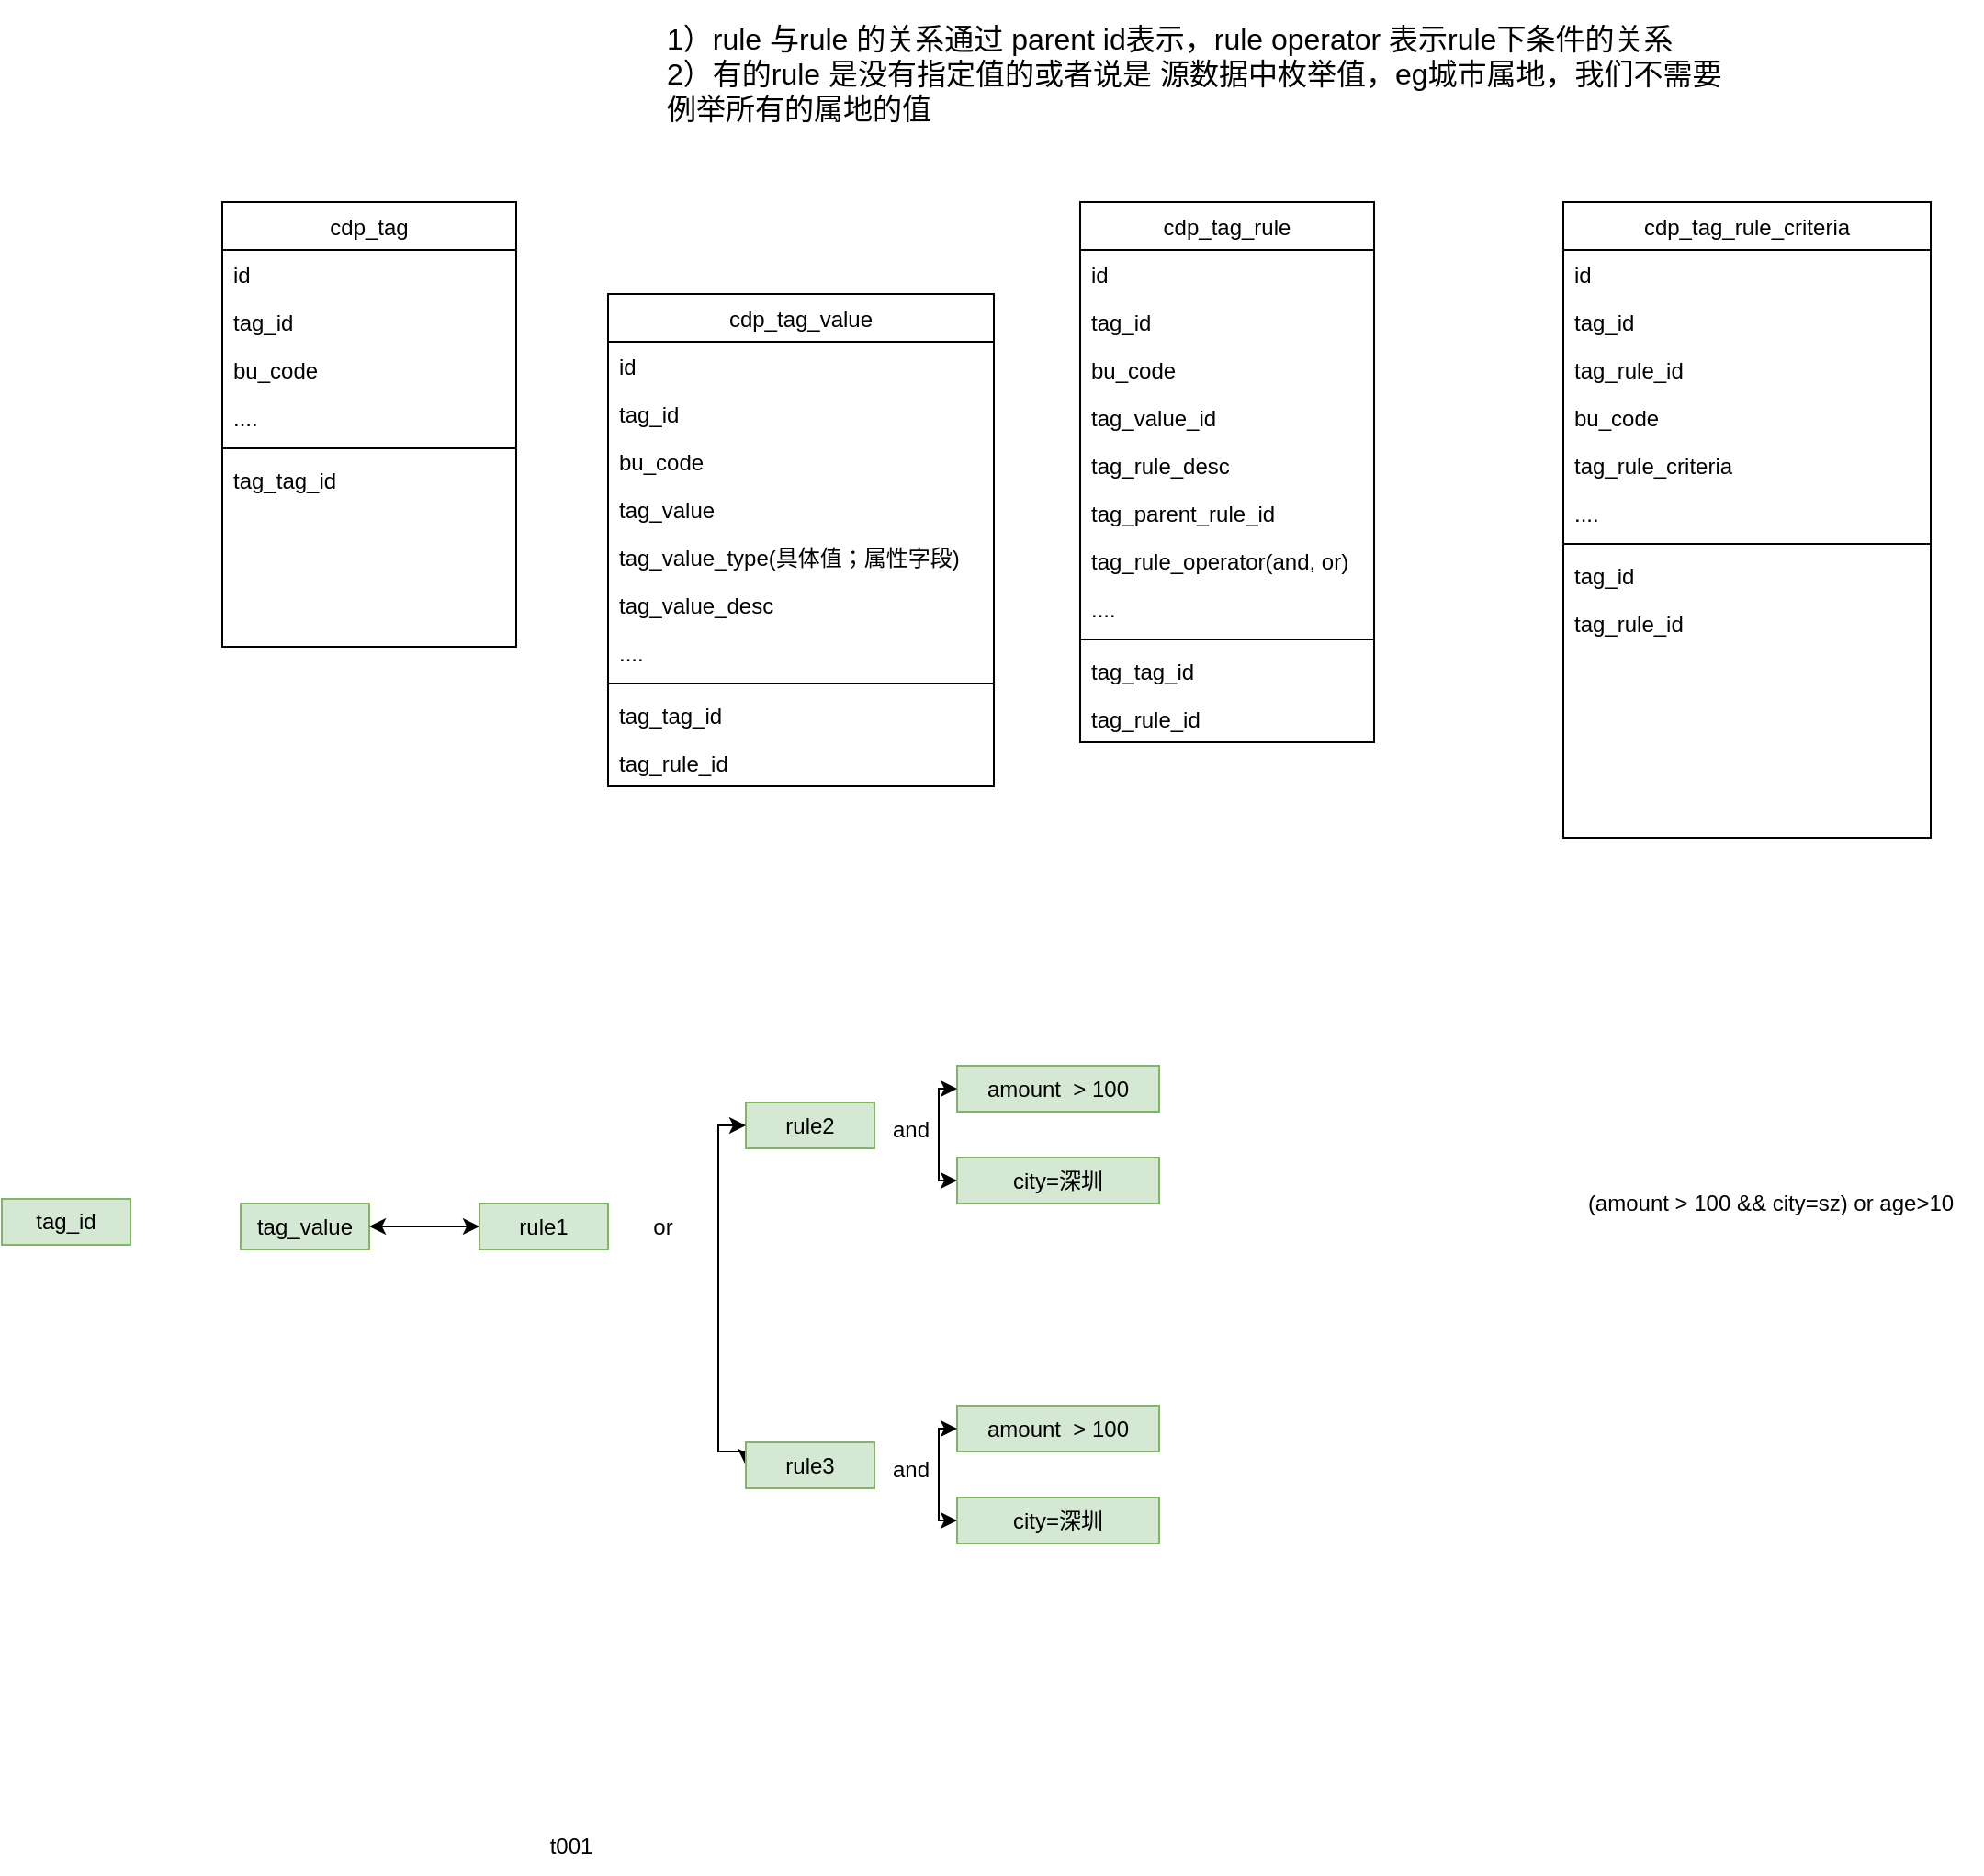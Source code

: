 <mxfile version="20.6.0" type="github">
  <diagram id="55nV3wp0DDrJXH3DKlOT" name="第 1 页">
    <mxGraphModel dx="191" dy="695" grid="1" gridSize="10" guides="1" tooltips="1" connect="1" arrows="1" fold="1" page="1" pageScale="1" pageWidth="827" pageHeight="1169" math="0" shadow="0">
      <root>
        <mxCell id="0" />
        <mxCell id="1" parent="0" />
        <mxCell id="5FODYw-CnhGu1oXVfSif-1" value="cdp_tag_rule" style="swimlane;fontStyle=0;align=center;verticalAlign=top;childLayout=stackLayout;horizontal=1;startSize=26;horizontalStack=0;resizeParent=1;resizeLast=0;collapsible=1;marginBottom=0;rounded=0;shadow=0;strokeWidth=1;" parent="1" vertex="1">
          <mxGeometry x="1577" y="130" width="160" height="294" as="geometry">
            <mxRectangle x="550" y="140" width="160" height="26" as="alternateBounds" />
          </mxGeometry>
        </mxCell>
        <mxCell id="5FODYw-CnhGu1oXVfSif-2" value="id" style="text;align=left;verticalAlign=top;spacingLeft=4;spacingRight=4;overflow=hidden;rotatable=0;points=[[0,0.5],[1,0.5]];portConstraint=eastwest;rounded=0;shadow=0;html=0;" parent="5FODYw-CnhGu1oXVfSif-1" vertex="1">
          <mxGeometry y="26" width="160" height="26" as="geometry" />
        </mxCell>
        <mxCell id="5FODYw-CnhGu1oXVfSif-3" value="tag_id" style="text;align=left;verticalAlign=top;spacingLeft=4;spacingRight=4;overflow=hidden;rotatable=0;points=[[0,0.5],[1,0.5]];portConstraint=eastwest;rounded=0;shadow=0;html=0;" parent="5FODYw-CnhGu1oXVfSif-1" vertex="1">
          <mxGeometry y="52" width="160" height="26" as="geometry" />
        </mxCell>
        <mxCell id="5FODYw-CnhGu1oXVfSif-4" value="bu_code" style="text;align=left;verticalAlign=top;spacingLeft=4;spacingRight=4;overflow=hidden;rotatable=0;points=[[0,0.5],[1,0.5]];portConstraint=eastwest;rounded=0;shadow=0;html=0;" parent="5FODYw-CnhGu1oXVfSif-1" vertex="1">
          <mxGeometry y="78" width="160" height="26" as="geometry" />
        </mxCell>
        <mxCell id="5FODYw-CnhGu1oXVfSif-5" value="tag_value_id" style="text;align=left;verticalAlign=top;spacingLeft=4;spacingRight=4;overflow=hidden;rotatable=0;points=[[0,0.5],[1,0.5]];portConstraint=eastwest;rounded=0;shadow=0;html=0;" parent="5FODYw-CnhGu1oXVfSif-1" vertex="1">
          <mxGeometry y="104" width="160" height="26" as="geometry" />
        </mxCell>
        <mxCell id="5FODYw-CnhGu1oXVfSif-6" value="tag_rule_desc" style="text;align=left;verticalAlign=top;spacingLeft=4;spacingRight=4;overflow=hidden;rotatable=0;points=[[0,0.5],[1,0.5]];portConstraint=eastwest;rounded=0;shadow=0;html=0;" parent="5FODYw-CnhGu1oXVfSif-1" vertex="1">
          <mxGeometry y="130" width="160" height="26" as="geometry" />
        </mxCell>
        <mxCell id="5FODYw-CnhGu1oXVfSif-50" value="tag_parent_rule_id" style="text;align=left;verticalAlign=top;spacingLeft=4;spacingRight=4;overflow=hidden;rotatable=0;points=[[0,0.5],[1,0.5]];portConstraint=eastwest;rounded=0;shadow=0;html=0;" parent="5FODYw-CnhGu1oXVfSif-1" vertex="1">
          <mxGeometry y="156" width="160" height="26" as="geometry" />
        </mxCell>
        <mxCell id="5FODYw-CnhGu1oXVfSif-34" value="tag_rule_operator(and, or)" style="text;align=left;verticalAlign=top;spacingLeft=4;spacingRight=4;overflow=hidden;rotatable=0;points=[[0,0.5],[1,0.5]];portConstraint=eastwest;rounded=0;shadow=0;html=0;" parent="5FODYw-CnhGu1oXVfSif-1" vertex="1">
          <mxGeometry y="182" width="160" height="26" as="geometry" />
        </mxCell>
        <mxCell id="5FODYw-CnhGu1oXVfSif-7" value="...." style="text;align=left;verticalAlign=top;spacingLeft=4;spacingRight=4;overflow=hidden;rotatable=0;points=[[0,0.5],[1,0.5]];portConstraint=eastwest;rounded=0;shadow=0;html=0;" parent="5FODYw-CnhGu1oXVfSif-1" vertex="1">
          <mxGeometry y="208" width="160" height="26" as="geometry" />
        </mxCell>
        <mxCell id="5FODYw-CnhGu1oXVfSif-8" value="" style="line;html=1;strokeWidth=1;align=left;verticalAlign=middle;spacingTop=-1;spacingLeft=3;spacingRight=3;rotatable=0;labelPosition=right;points=[];portConstraint=eastwest;" parent="5FODYw-CnhGu1oXVfSif-1" vertex="1">
          <mxGeometry y="234" width="160" height="8" as="geometry" />
        </mxCell>
        <mxCell id="5FODYw-CnhGu1oXVfSif-9" value="tag_tag_id" style="text;align=left;verticalAlign=top;spacingLeft=4;spacingRight=4;overflow=hidden;rotatable=0;points=[[0,0.5],[1,0.5]];portConstraint=eastwest;" parent="5FODYw-CnhGu1oXVfSif-1" vertex="1">
          <mxGeometry y="242" width="160" height="26" as="geometry" />
        </mxCell>
        <mxCell id="5FODYw-CnhGu1oXVfSif-10" value="tag_rule_id" style="text;align=left;verticalAlign=top;spacingLeft=4;spacingRight=4;overflow=hidden;rotatable=0;points=[[0,0.5],[1,0.5]];portConstraint=eastwest;" parent="5FODYw-CnhGu1oXVfSif-1" vertex="1">
          <mxGeometry y="268" width="160" height="26" as="geometry" />
        </mxCell>
        <mxCell id="5FODYw-CnhGu1oXVfSif-11" value="cdp_tag_rule_criteria" style="swimlane;fontStyle=0;align=center;verticalAlign=top;childLayout=stackLayout;horizontal=1;startSize=26;horizontalStack=0;resizeParent=1;resizeLast=0;collapsible=1;marginBottom=0;rounded=0;shadow=0;strokeWidth=1;" parent="1" vertex="1">
          <mxGeometry x="1840" y="130" width="200" height="346" as="geometry">
            <mxRectangle x="550" y="140" width="160" height="26" as="alternateBounds" />
          </mxGeometry>
        </mxCell>
        <mxCell id="5FODYw-CnhGu1oXVfSif-12" value="id" style="text;align=left;verticalAlign=top;spacingLeft=4;spacingRight=4;overflow=hidden;rotatable=0;points=[[0,0.5],[1,0.5]];portConstraint=eastwest;rounded=0;shadow=0;html=0;" parent="5FODYw-CnhGu1oXVfSif-11" vertex="1">
          <mxGeometry y="26" width="200" height="26" as="geometry" />
        </mxCell>
        <mxCell id="5FODYw-CnhGu1oXVfSif-13" value="tag_id" style="text;align=left;verticalAlign=top;spacingLeft=4;spacingRight=4;overflow=hidden;rotatable=0;points=[[0,0.5],[1,0.5]];portConstraint=eastwest;rounded=0;shadow=0;html=0;" parent="5FODYw-CnhGu1oXVfSif-11" vertex="1">
          <mxGeometry y="52" width="200" height="26" as="geometry" />
        </mxCell>
        <mxCell id="5FODYw-CnhGu1oXVfSif-14" value="tag_rule_id" style="text;align=left;verticalAlign=top;spacingLeft=4;spacingRight=4;overflow=hidden;rotatable=0;points=[[0,0.5],[1,0.5]];portConstraint=eastwest;rounded=0;shadow=0;html=0;" parent="5FODYw-CnhGu1oXVfSif-11" vertex="1">
          <mxGeometry y="78" width="200" height="26" as="geometry" />
        </mxCell>
        <mxCell id="5FODYw-CnhGu1oXVfSif-15" value="bu_code" style="text;align=left;verticalAlign=top;spacingLeft=4;spacingRight=4;overflow=hidden;rotatable=0;points=[[0,0.5],[1,0.5]];portConstraint=eastwest;rounded=0;shadow=0;html=0;" parent="5FODYw-CnhGu1oXVfSif-11" vertex="1">
          <mxGeometry y="104" width="200" height="26" as="geometry" />
        </mxCell>
        <mxCell id="5FODYw-CnhGu1oXVfSif-17" value="tag_rule_criteria" style="text;align=left;verticalAlign=top;spacingLeft=4;spacingRight=4;overflow=hidden;rotatable=0;points=[[0,0.5],[1,0.5]];portConstraint=eastwest;rounded=0;shadow=0;html=0;" parent="5FODYw-CnhGu1oXVfSif-11" vertex="1">
          <mxGeometry y="130" width="200" height="26" as="geometry" />
        </mxCell>
        <mxCell id="5FODYw-CnhGu1oXVfSif-18" value="...." style="text;align=left;verticalAlign=top;spacingLeft=4;spacingRight=4;overflow=hidden;rotatable=0;points=[[0,0.5],[1,0.5]];portConstraint=eastwest;rounded=0;shadow=0;html=0;" parent="5FODYw-CnhGu1oXVfSif-11" vertex="1">
          <mxGeometry y="156" width="200" height="26" as="geometry" />
        </mxCell>
        <mxCell id="5FODYw-CnhGu1oXVfSif-19" value="" style="line;html=1;strokeWidth=1;align=left;verticalAlign=middle;spacingTop=-1;spacingLeft=3;spacingRight=3;rotatable=0;labelPosition=right;points=[];portConstraint=eastwest;" parent="5FODYw-CnhGu1oXVfSif-11" vertex="1">
          <mxGeometry y="182" width="200" height="8" as="geometry" />
        </mxCell>
        <mxCell id="5FODYw-CnhGu1oXVfSif-20" value="tag_id" style="text;align=left;verticalAlign=top;spacingLeft=4;spacingRight=4;overflow=hidden;rotatable=0;points=[[0,0.5],[1,0.5]];portConstraint=eastwest;" parent="5FODYw-CnhGu1oXVfSif-11" vertex="1">
          <mxGeometry y="190" width="200" height="26" as="geometry" />
        </mxCell>
        <mxCell id="5FODYw-CnhGu1oXVfSif-21" value="tag_rule_id" style="text;align=left;verticalAlign=top;spacingLeft=4;spacingRight=4;overflow=hidden;rotatable=0;points=[[0,0.5],[1,0.5]];portConstraint=eastwest;" parent="5FODYw-CnhGu1oXVfSif-11" vertex="1">
          <mxGeometry y="216" width="200" height="26" as="geometry" />
        </mxCell>
        <mxCell id="5FODYw-CnhGu1oXVfSif-23" value="cdp_tag_value" style="swimlane;fontStyle=0;align=center;verticalAlign=top;childLayout=stackLayout;horizontal=1;startSize=26;horizontalStack=0;resizeParent=1;resizeLast=0;collapsible=1;marginBottom=0;rounded=0;shadow=0;strokeWidth=1;" parent="1" vertex="1">
          <mxGeometry x="1320" y="180" width="210" height="268" as="geometry">
            <mxRectangle x="550" y="140" width="160" height="26" as="alternateBounds" />
          </mxGeometry>
        </mxCell>
        <mxCell id="5FODYw-CnhGu1oXVfSif-24" value="id" style="text;align=left;verticalAlign=top;spacingLeft=4;spacingRight=4;overflow=hidden;rotatable=0;points=[[0,0.5],[1,0.5]];portConstraint=eastwest;rounded=0;shadow=0;html=0;" parent="5FODYw-CnhGu1oXVfSif-23" vertex="1">
          <mxGeometry y="26" width="210" height="26" as="geometry" />
        </mxCell>
        <mxCell id="5FODYw-CnhGu1oXVfSif-25" value="tag_id" style="text;align=left;verticalAlign=top;spacingLeft=4;spacingRight=4;overflow=hidden;rotatable=0;points=[[0,0.5],[1,0.5]];portConstraint=eastwest;rounded=0;shadow=0;html=0;" parent="5FODYw-CnhGu1oXVfSif-23" vertex="1">
          <mxGeometry y="52" width="210" height="26" as="geometry" />
        </mxCell>
        <mxCell id="5FODYw-CnhGu1oXVfSif-26" value="bu_code" style="text;align=left;verticalAlign=top;spacingLeft=4;spacingRight=4;overflow=hidden;rotatable=0;points=[[0,0.5],[1,0.5]];portConstraint=eastwest;rounded=0;shadow=0;html=0;" parent="5FODYw-CnhGu1oXVfSif-23" vertex="1">
          <mxGeometry y="78" width="210" height="26" as="geometry" />
        </mxCell>
        <mxCell id="5FODYw-CnhGu1oXVfSif-27" value="tag_value" style="text;align=left;verticalAlign=top;spacingLeft=4;spacingRight=4;overflow=hidden;rotatable=0;points=[[0,0.5],[1,0.5]];portConstraint=eastwest;rounded=0;shadow=0;html=0;" parent="5FODYw-CnhGu1oXVfSif-23" vertex="1">
          <mxGeometry y="104" width="210" height="26" as="geometry" />
        </mxCell>
        <mxCell id="5FODYw-CnhGu1oXVfSif-81" value="tag_value_type(具体值；属性字段)" style="text;align=left;verticalAlign=top;spacingLeft=4;spacingRight=4;overflow=hidden;rotatable=0;points=[[0,0.5],[1,0.5]];portConstraint=eastwest;rounded=0;shadow=0;html=0;" parent="5FODYw-CnhGu1oXVfSif-23" vertex="1">
          <mxGeometry y="130" width="210" height="26" as="geometry" />
        </mxCell>
        <mxCell id="5FODYw-CnhGu1oXVfSif-28" value="tag_value_desc" style="text;align=left;verticalAlign=top;spacingLeft=4;spacingRight=4;overflow=hidden;rotatable=0;points=[[0,0.5],[1,0.5]];portConstraint=eastwest;rounded=0;shadow=0;html=0;" parent="5FODYw-CnhGu1oXVfSif-23" vertex="1">
          <mxGeometry y="156" width="210" height="26" as="geometry" />
        </mxCell>
        <mxCell id="5FODYw-CnhGu1oXVfSif-29" value="...." style="text;align=left;verticalAlign=top;spacingLeft=4;spacingRight=4;overflow=hidden;rotatable=0;points=[[0,0.5],[1,0.5]];portConstraint=eastwest;rounded=0;shadow=0;html=0;" parent="5FODYw-CnhGu1oXVfSif-23" vertex="1">
          <mxGeometry y="182" width="210" height="26" as="geometry" />
        </mxCell>
        <mxCell id="5FODYw-CnhGu1oXVfSif-30" value="" style="line;html=1;strokeWidth=1;align=left;verticalAlign=middle;spacingTop=-1;spacingLeft=3;spacingRight=3;rotatable=0;labelPosition=right;points=[];portConstraint=eastwest;" parent="5FODYw-CnhGu1oXVfSif-23" vertex="1">
          <mxGeometry y="208" width="210" height="8" as="geometry" />
        </mxCell>
        <mxCell id="5FODYw-CnhGu1oXVfSif-31" value="tag_tag_id" style="text;align=left;verticalAlign=top;spacingLeft=4;spacingRight=4;overflow=hidden;rotatable=0;points=[[0,0.5],[1,0.5]];portConstraint=eastwest;" parent="5FODYw-CnhGu1oXVfSif-23" vertex="1">
          <mxGeometry y="216" width="210" height="26" as="geometry" />
        </mxCell>
        <mxCell id="5FODYw-CnhGu1oXVfSif-32" value="tag_rule_id" style="text;align=left;verticalAlign=top;spacingLeft=4;spacingRight=4;overflow=hidden;rotatable=0;points=[[0,0.5],[1,0.5]];portConstraint=eastwest;" parent="5FODYw-CnhGu1oXVfSif-23" vertex="1">
          <mxGeometry y="242" width="210" height="26" as="geometry" />
        </mxCell>
        <mxCell id="5FODYw-CnhGu1oXVfSif-51" value="rule2" style="text;html=1;strokeColor=#82b366;fillColor=#d5e8d4;align=center;verticalAlign=middle;whiteSpace=wrap;rounded=0;" parent="1" vertex="1">
          <mxGeometry x="1395" y="620" width="70" height="25" as="geometry" />
        </mxCell>
        <mxCell id="5FODYw-CnhGu1oXVfSif-52" value="amount &amp;nbsp;&amp;gt; 100" style="text;html=1;strokeColor=#82b366;fillColor=#d5e8d4;align=center;verticalAlign=middle;whiteSpace=wrap;rounded=0;" parent="1" vertex="1">
          <mxGeometry x="1510" y="600" width="110" height="25" as="geometry" />
        </mxCell>
        <mxCell id="5FODYw-CnhGu1oXVfSif-53" value="city=深圳" style="text;html=1;strokeColor=#82b366;fillColor=#d5e8d4;align=center;verticalAlign=middle;whiteSpace=wrap;rounded=0;" parent="1" vertex="1">
          <mxGeometry x="1510" y="650" width="110" height="25" as="geometry" />
        </mxCell>
        <mxCell id="5FODYw-CnhGu1oXVfSif-54" value="" style="endArrow=classic;startArrow=classic;html=1;rounded=0;edgeStyle=orthogonalEdgeStyle;exitX=0;exitY=0.5;exitDx=0;exitDy=0;entryX=0;entryY=0.5;entryDx=0;entryDy=0;" parent="1" source="5FODYw-CnhGu1oXVfSif-53" target="5FODYw-CnhGu1oXVfSif-52" edge="1">
          <mxGeometry width="50" height="50" relative="1" as="geometry">
            <mxPoint x="1470" y="650" as="sourcePoint" />
            <mxPoint x="1520" y="600" as="targetPoint" />
          </mxGeometry>
        </mxCell>
        <mxCell id="5FODYw-CnhGu1oXVfSif-55" value="and" style="text;html=1;strokeColor=none;fillColor=none;align=center;verticalAlign=middle;whiteSpace=wrap;rounded=0;" parent="1" vertex="1">
          <mxGeometry x="1455" y="620" width="60" height="30" as="geometry" />
        </mxCell>
        <mxCell id="5FODYw-CnhGu1oXVfSif-57" value="" style="endArrow=classic;startArrow=classic;html=1;rounded=0;entryX=0;entryY=0.5;entryDx=0;entryDy=0;edgeStyle=orthogonalEdgeStyle;exitX=0;exitY=0.5;exitDx=0;exitDy=0;" parent="1" source="5FODYw-CnhGu1oXVfSif-64" target="5FODYw-CnhGu1oXVfSif-51" edge="1">
          <mxGeometry width="50" height="50" relative="1" as="geometry">
            <mxPoint x="1380" y="680" as="sourcePoint" />
            <mxPoint x="1430" y="630" as="targetPoint" />
            <Array as="points">
              <mxPoint x="1395" y="810" />
              <mxPoint x="1380" y="810" />
              <mxPoint x="1380" y="633" />
            </Array>
          </mxGeometry>
        </mxCell>
        <mxCell id="5FODYw-CnhGu1oXVfSif-58" value="rule1" style="text;html=1;strokeColor=#82b366;fillColor=#d5e8d4;align=center;verticalAlign=middle;whiteSpace=wrap;rounded=0;" parent="1" vertex="1">
          <mxGeometry x="1250" y="675" width="70" height="25" as="geometry" />
        </mxCell>
        <mxCell id="5FODYw-CnhGu1oXVfSif-59" value="or" style="text;html=1;strokeColor=none;fillColor=none;align=center;verticalAlign=middle;whiteSpace=wrap;rounded=0;" parent="1" vertex="1">
          <mxGeometry x="1320" y="672.5" width="60" height="30" as="geometry" />
        </mxCell>
        <mxCell id="5FODYw-CnhGu1oXVfSif-60" value="(amount &amp;gt; 100 &amp;amp;&amp;amp; city=sz) or age&amp;gt;10" style="text;html=1;strokeColor=none;fillColor=none;align=center;verticalAlign=middle;whiteSpace=wrap;rounded=0;" parent="1" vertex="1">
          <mxGeometry x="1838" y="660" width="230" height="30" as="geometry" />
        </mxCell>
        <mxCell id="5FODYw-CnhGu1oXVfSif-61" value="tag_value" style="text;html=1;strokeColor=#82b366;fillColor=#d5e8d4;align=center;verticalAlign=middle;whiteSpace=wrap;rounded=0;" parent="1" vertex="1">
          <mxGeometry x="1120" y="675" width="70" height="25" as="geometry" />
        </mxCell>
        <mxCell id="5FODYw-CnhGu1oXVfSif-62" value="" style="endArrow=classic;startArrow=classic;html=1;rounded=0;entryX=0;entryY=0.5;entryDx=0;entryDy=0;exitX=1;exitY=0.5;exitDx=0;exitDy=0;" parent="1" source="5FODYw-CnhGu1oXVfSif-61" target="5FODYw-CnhGu1oXVfSif-58" edge="1">
          <mxGeometry width="50" height="50" relative="1" as="geometry">
            <mxPoint x="1180" y="720" as="sourcePoint" />
            <mxPoint x="1230" y="670" as="targetPoint" />
          </mxGeometry>
        </mxCell>
        <mxCell id="5FODYw-CnhGu1oXVfSif-63" value="tag_id" style="text;html=1;strokeColor=#82b366;fillColor=#d5e8d4;align=center;verticalAlign=middle;whiteSpace=wrap;rounded=0;" parent="1" vertex="1">
          <mxGeometry x="990" y="672.5" width="70" height="25" as="geometry" />
        </mxCell>
        <mxCell id="5FODYw-CnhGu1oXVfSif-64" value="rule3" style="text;html=1;strokeColor=#82b366;fillColor=#d5e8d4;align=center;verticalAlign=middle;whiteSpace=wrap;rounded=0;" parent="1" vertex="1">
          <mxGeometry x="1395" y="805" width="70" height="25" as="geometry" />
        </mxCell>
        <mxCell id="5FODYw-CnhGu1oXVfSif-65" value="amount &amp;nbsp;&amp;gt; 100" style="text;html=1;strokeColor=#82b366;fillColor=#d5e8d4;align=center;verticalAlign=middle;whiteSpace=wrap;rounded=0;" parent="1" vertex="1">
          <mxGeometry x="1510" y="785" width="110" height="25" as="geometry" />
        </mxCell>
        <mxCell id="5FODYw-CnhGu1oXVfSif-66" value="city=深圳" style="text;html=1;strokeColor=#82b366;fillColor=#d5e8d4;align=center;verticalAlign=middle;whiteSpace=wrap;rounded=0;" parent="1" vertex="1">
          <mxGeometry x="1510" y="835" width="110" height="25" as="geometry" />
        </mxCell>
        <mxCell id="5FODYw-CnhGu1oXVfSif-67" value="" style="endArrow=classic;startArrow=classic;html=1;rounded=0;edgeStyle=orthogonalEdgeStyle;exitX=0;exitY=0.5;exitDx=0;exitDy=0;entryX=0;entryY=0.5;entryDx=0;entryDy=0;" parent="1" source="5FODYw-CnhGu1oXVfSif-66" target="5FODYw-CnhGu1oXVfSif-65" edge="1">
          <mxGeometry width="50" height="50" relative="1" as="geometry">
            <mxPoint x="1470" y="835" as="sourcePoint" />
            <mxPoint x="1520" y="785" as="targetPoint" />
          </mxGeometry>
        </mxCell>
        <mxCell id="5FODYw-CnhGu1oXVfSif-68" value="and" style="text;html=1;strokeColor=none;fillColor=none;align=center;verticalAlign=middle;whiteSpace=wrap;rounded=0;" parent="1" vertex="1">
          <mxGeometry x="1455" y="805" width="60" height="30" as="geometry" />
        </mxCell>
        <mxCell id="5FODYw-CnhGu1oXVfSif-69" style="edgeStyle=orthogonalEdgeStyle;rounded=0;orthogonalLoop=1;jettySize=auto;html=1;exitX=0.5;exitY=1;exitDx=0;exitDy=0;" parent="1" source="5FODYw-CnhGu1oXVfSif-64" target="5FODYw-CnhGu1oXVfSif-64" edge="1">
          <mxGeometry relative="1" as="geometry" />
        </mxCell>
        <mxCell id="5FODYw-CnhGu1oXVfSif-70" value="1）rule 与rule 的关系通过 parent id表示，rule operator 表示rule下条件的关系&lt;br style=&quot;font-size: 16px;&quot;&gt;2）有的rule 是没有指定值的或者说是 源数据中枚举值，eg城市属地，我们不需要例举所有的属地的值" style="text;html=1;strokeColor=none;fillColor=none;align=left;verticalAlign=middle;whiteSpace=wrap;rounded=0;fontSize=16;" parent="1" vertex="1">
          <mxGeometry x="1350" y="20" width="590" height="80" as="geometry" />
        </mxCell>
        <mxCell id="5FODYw-CnhGu1oXVfSif-71" value="cdp_tag" style="swimlane;fontStyle=0;align=center;verticalAlign=top;childLayout=stackLayout;horizontal=1;startSize=26;horizontalStack=0;resizeParent=1;resizeLast=0;collapsible=1;marginBottom=0;rounded=0;shadow=0;strokeWidth=1;" parent="1" vertex="1">
          <mxGeometry x="1110" y="130" width="160" height="242" as="geometry">
            <mxRectangle x="550" y="140" width="160" height="26" as="alternateBounds" />
          </mxGeometry>
        </mxCell>
        <mxCell id="5FODYw-CnhGu1oXVfSif-72" value="id" style="text;align=left;verticalAlign=top;spacingLeft=4;spacingRight=4;overflow=hidden;rotatable=0;points=[[0,0.5],[1,0.5]];portConstraint=eastwest;rounded=0;shadow=0;html=0;" parent="5FODYw-CnhGu1oXVfSif-71" vertex="1">
          <mxGeometry y="26" width="160" height="26" as="geometry" />
        </mxCell>
        <mxCell id="5FODYw-CnhGu1oXVfSif-73" value="tag_id" style="text;align=left;verticalAlign=top;spacingLeft=4;spacingRight=4;overflow=hidden;rotatable=0;points=[[0,0.5],[1,0.5]];portConstraint=eastwest;rounded=0;shadow=0;html=0;" parent="5FODYw-CnhGu1oXVfSif-71" vertex="1">
          <mxGeometry y="52" width="160" height="26" as="geometry" />
        </mxCell>
        <mxCell id="5FODYw-CnhGu1oXVfSif-74" value="bu_code" style="text;align=left;verticalAlign=top;spacingLeft=4;spacingRight=4;overflow=hidden;rotatable=0;points=[[0,0.5],[1,0.5]];portConstraint=eastwest;rounded=0;shadow=0;html=0;" parent="5FODYw-CnhGu1oXVfSif-71" vertex="1">
          <mxGeometry y="78" width="160" height="26" as="geometry" />
        </mxCell>
        <mxCell id="5FODYw-CnhGu1oXVfSif-77" value="...." style="text;align=left;verticalAlign=top;spacingLeft=4;spacingRight=4;overflow=hidden;rotatable=0;points=[[0,0.5],[1,0.5]];portConstraint=eastwest;rounded=0;shadow=0;html=0;" parent="5FODYw-CnhGu1oXVfSif-71" vertex="1">
          <mxGeometry y="104" width="160" height="26" as="geometry" />
        </mxCell>
        <mxCell id="5FODYw-CnhGu1oXVfSif-78" value="" style="line;html=1;strokeWidth=1;align=left;verticalAlign=middle;spacingTop=-1;spacingLeft=3;spacingRight=3;rotatable=0;labelPosition=right;points=[];portConstraint=eastwest;" parent="5FODYw-CnhGu1oXVfSif-71" vertex="1">
          <mxGeometry y="130" width="160" height="8" as="geometry" />
        </mxCell>
        <mxCell id="5FODYw-CnhGu1oXVfSif-79" value="tag_tag_id" style="text;align=left;verticalAlign=top;spacingLeft=4;spacingRight=4;overflow=hidden;rotatable=0;points=[[0,0.5],[1,0.5]];portConstraint=eastwest;" parent="5FODYw-CnhGu1oXVfSif-71" vertex="1">
          <mxGeometry y="138" width="160" height="26" as="geometry" />
        </mxCell>
        <mxCell id="5FODYw-CnhGu1oXVfSif-82" value="t001" style="text;html=1;strokeColor=none;fillColor=none;align=center;verticalAlign=middle;whiteSpace=wrap;rounded=0;" parent="1" vertex="1">
          <mxGeometry x="1270" y="1010" width="60" height="30" as="geometry" />
        </mxCell>
      </root>
    </mxGraphModel>
  </diagram>
</mxfile>
